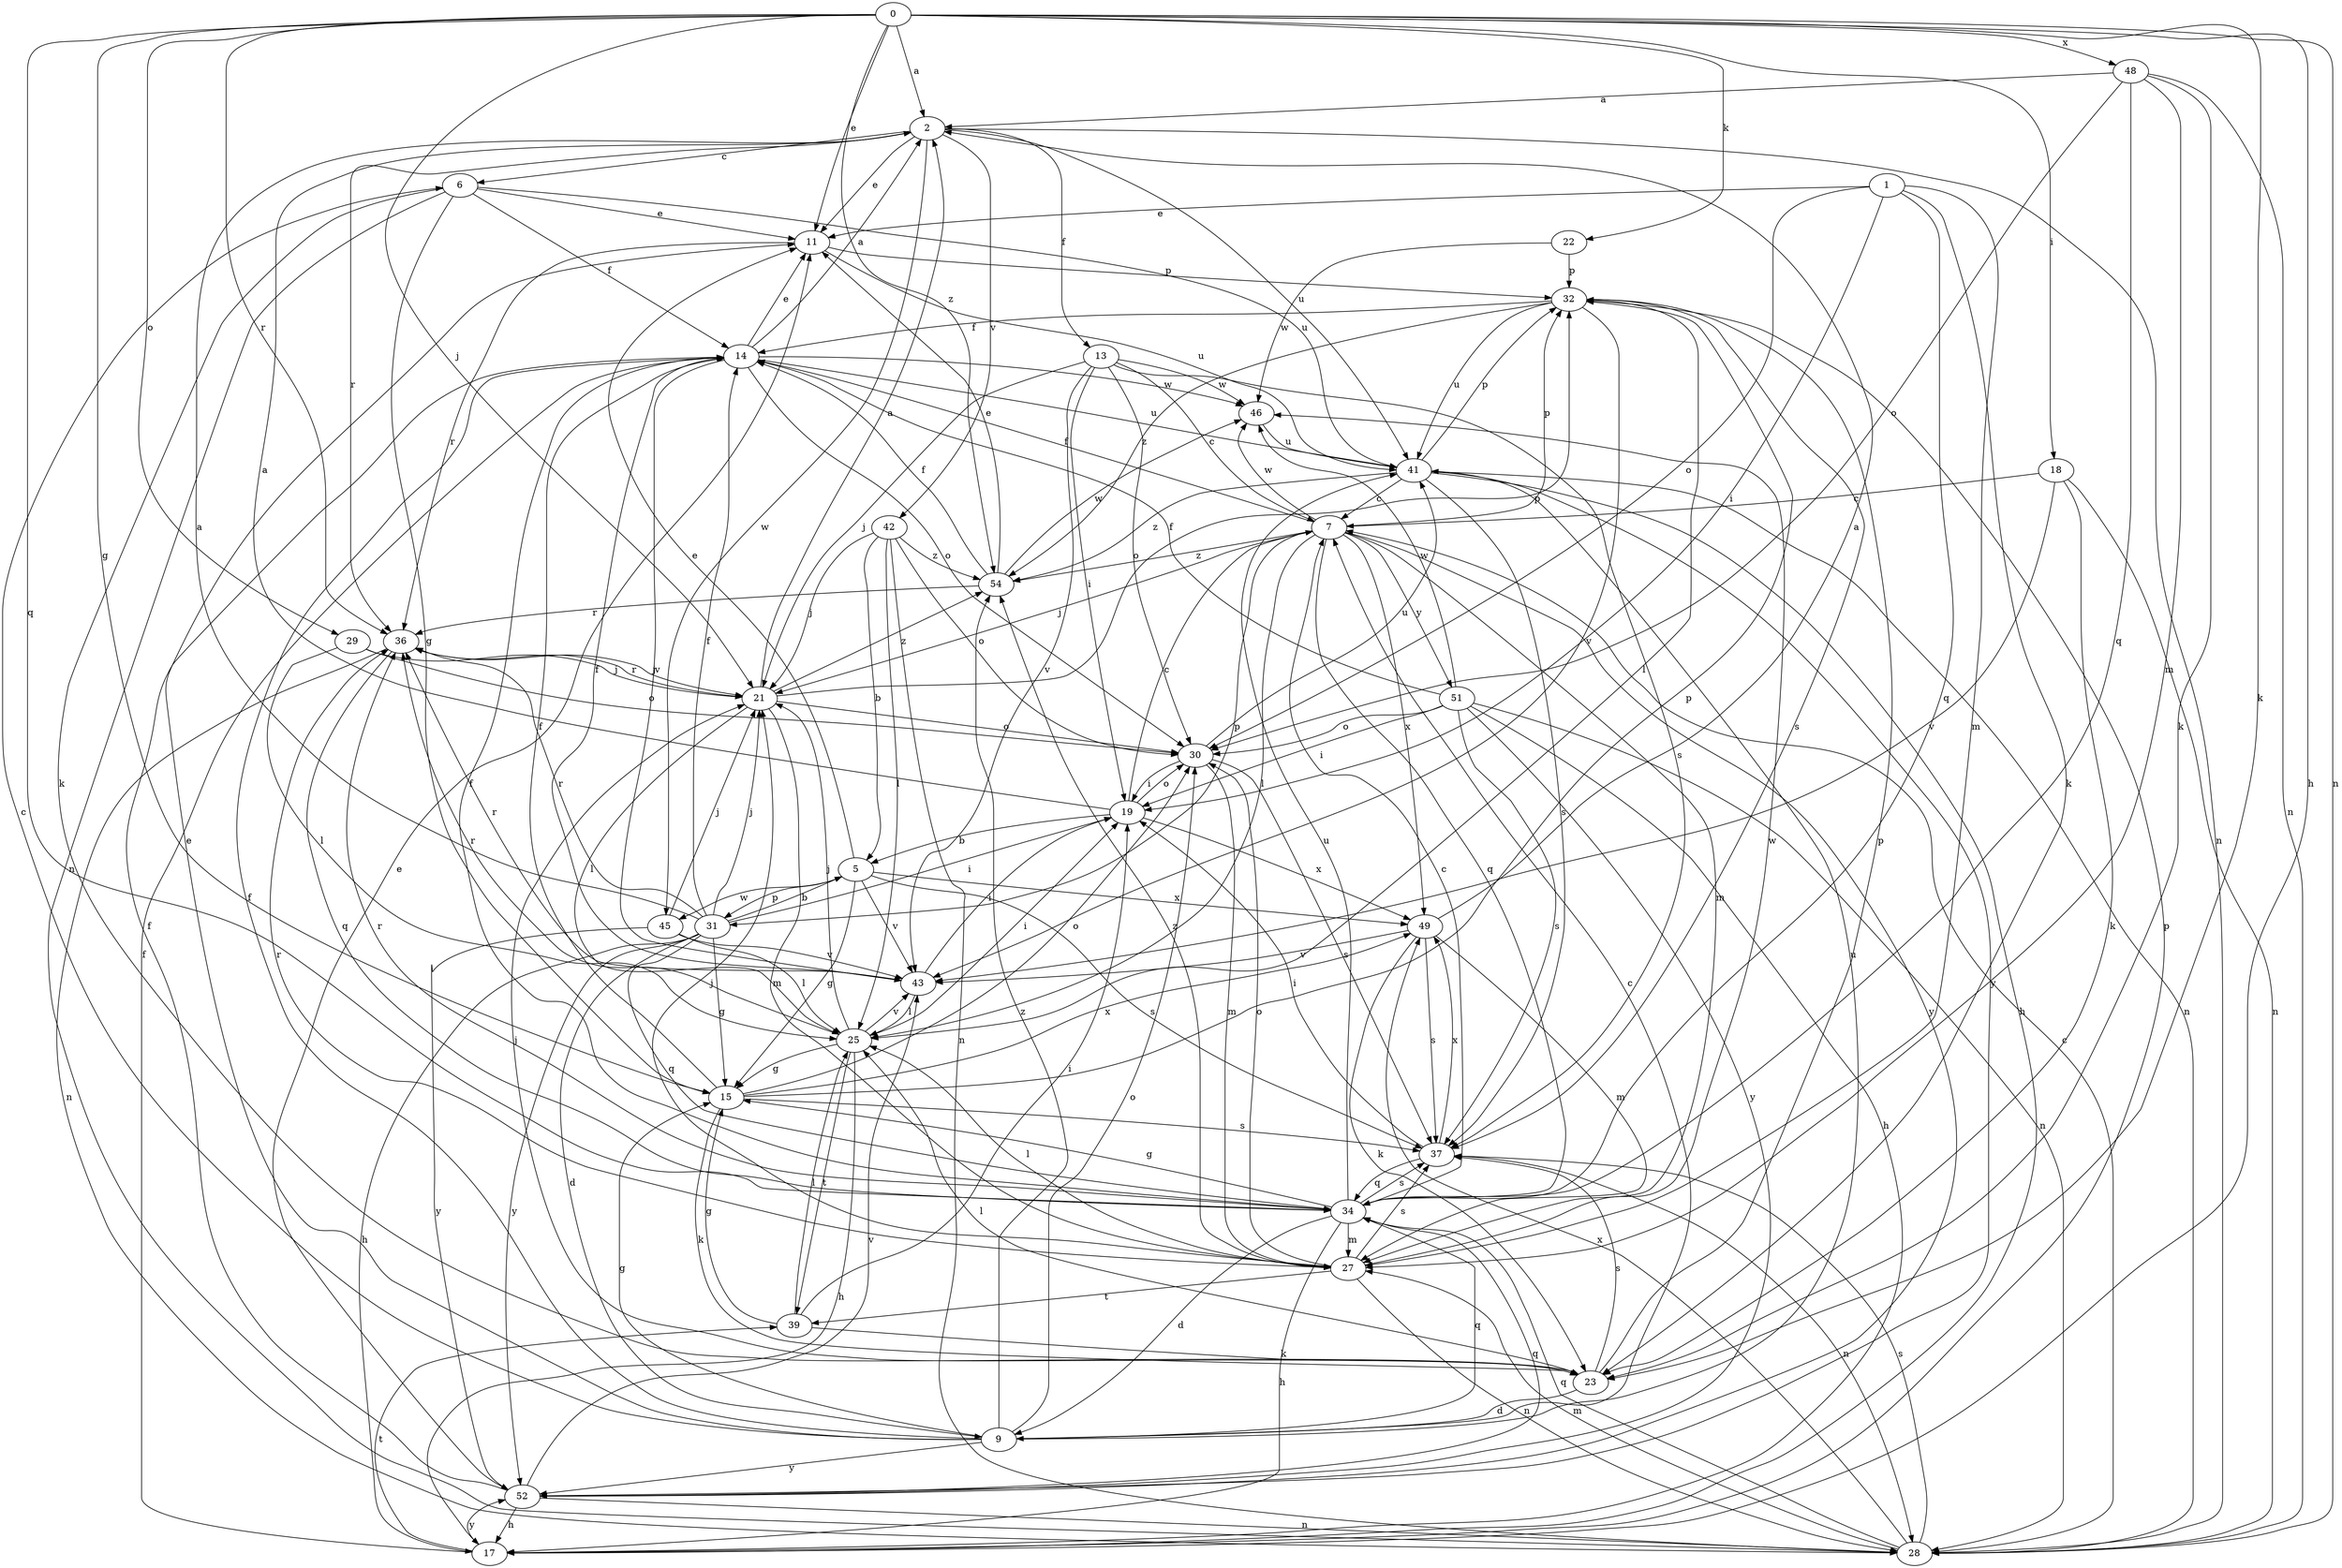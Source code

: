 strict digraph  {
0;
1;
2;
5;
6;
7;
9;
11;
13;
14;
15;
17;
18;
19;
21;
22;
23;
25;
27;
28;
29;
30;
31;
32;
34;
36;
37;
39;
41;
42;
43;
45;
46;
48;
49;
51;
52;
54;
0 -> 2  [label=a];
0 -> 11  [label=e];
0 -> 15  [label=g];
0 -> 17  [label=h];
0 -> 18  [label=i];
0 -> 21  [label=j];
0 -> 22  [label=k];
0 -> 23  [label=k];
0 -> 28  [label=n];
0 -> 29  [label=o];
0 -> 34  [label=q];
0 -> 36  [label=r];
0 -> 48  [label=x];
0 -> 54  [label=z];
1 -> 11  [label=e];
1 -> 19  [label=i];
1 -> 23  [label=k];
1 -> 27  [label=m];
1 -> 30  [label=o];
1 -> 34  [label=q];
2 -> 6  [label=c];
2 -> 11  [label=e];
2 -> 13  [label=f];
2 -> 28  [label=n];
2 -> 36  [label=r];
2 -> 41  [label=u];
2 -> 42  [label=v];
2 -> 45  [label=w];
5 -> 11  [label=e];
5 -> 15  [label=g];
5 -> 31  [label=p];
5 -> 37  [label=s];
5 -> 43  [label=v];
5 -> 45  [label=w];
5 -> 49  [label=x];
6 -> 11  [label=e];
6 -> 14  [label=f];
6 -> 15  [label=g];
6 -> 23  [label=k];
6 -> 28  [label=n];
6 -> 41  [label=u];
7 -> 14  [label=f];
7 -> 21  [label=j];
7 -> 25  [label=l];
7 -> 27  [label=m];
7 -> 31  [label=p];
7 -> 32  [label=p];
7 -> 34  [label=q];
7 -> 46  [label=w];
7 -> 49  [label=x];
7 -> 51  [label=y];
7 -> 52  [label=y];
7 -> 54  [label=z];
9 -> 6  [label=c];
9 -> 7  [label=c];
9 -> 11  [label=e];
9 -> 14  [label=f];
9 -> 15  [label=g];
9 -> 30  [label=o];
9 -> 34  [label=q];
9 -> 41  [label=u];
9 -> 52  [label=y];
9 -> 54  [label=z];
11 -> 32  [label=p];
11 -> 36  [label=r];
11 -> 41  [label=u];
13 -> 7  [label=c];
13 -> 19  [label=i];
13 -> 21  [label=j];
13 -> 30  [label=o];
13 -> 37  [label=s];
13 -> 43  [label=v];
13 -> 46  [label=w];
14 -> 2  [label=a];
14 -> 11  [label=e];
14 -> 30  [label=o];
14 -> 41  [label=u];
14 -> 43  [label=v];
14 -> 46  [label=w];
15 -> 14  [label=f];
15 -> 23  [label=k];
15 -> 30  [label=o];
15 -> 32  [label=p];
15 -> 37  [label=s];
15 -> 49  [label=x];
17 -> 14  [label=f];
17 -> 32  [label=p];
17 -> 39  [label=t];
17 -> 52  [label=y];
18 -> 7  [label=c];
18 -> 23  [label=k];
18 -> 28  [label=n];
18 -> 43  [label=v];
19 -> 2  [label=a];
19 -> 5  [label=b];
19 -> 7  [label=c];
19 -> 30  [label=o];
19 -> 49  [label=x];
21 -> 2  [label=a];
21 -> 25  [label=l];
21 -> 27  [label=m];
21 -> 30  [label=o];
21 -> 32  [label=p];
21 -> 36  [label=r];
21 -> 54  [label=z];
22 -> 32  [label=p];
22 -> 46  [label=w];
23 -> 9  [label=d];
23 -> 21  [label=j];
23 -> 25  [label=l];
23 -> 32  [label=p];
23 -> 37  [label=s];
25 -> 15  [label=g];
25 -> 17  [label=h];
25 -> 19  [label=i];
25 -> 21  [label=j];
25 -> 36  [label=r];
25 -> 39  [label=t];
25 -> 43  [label=v];
27 -> 21  [label=j];
27 -> 25  [label=l];
27 -> 28  [label=n];
27 -> 30  [label=o];
27 -> 36  [label=r];
27 -> 37  [label=s];
27 -> 39  [label=t];
27 -> 46  [label=w];
27 -> 54  [label=z];
28 -> 7  [label=c];
28 -> 27  [label=m];
28 -> 34  [label=q];
28 -> 37  [label=s];
28 -> 49  [label=x];
29 -> 21  [label=j];
29 -> 25  [label=l];
29 -> 30  [label=o];
30 -> 19  [label=i];
30 -> 27  [label=m];
30 -> 37  [label=s];
30 -> 41  [label=u];
31 -> 2  [label=a];
31 -> 5  [label=b];
31 -> 9  [label=d];
31 -> 14  [label=f];
31 -> 15  [label=g];
31 -> 17  [label=h];
31 -> 19  [label=i];
31 -> 21  [label=j];
31 -> 34  [label=q];
31 -> 36  [label=r];
31 -> 52  [label=y];
32 -> 14  [label=f];
32 -> 25  [label=l];
32 -> 37  [label=s];
32 -> 41  [label=u];
32 -> 43  [label=v];
32 -> 54  [label=z];
34 -> 7  [label=c];
34 -> 9  [label=d];
34 -> 14  [label=f];
34 -> 15  [label=g];
34 -> 17  [label=h];
34 -> 27  [label=m];
34 -> 36  [label=r];
34 -> 37  [label=s];
34 -> 41  [label=u];
36 -> 21  [label=j];
36 -> 28  [label=n];
36 -> 34  [label=q];
37 -> 19  [label=i];
37 -> 28  [label=n];
37 -> 34  [label=q];
37 -> 49  [label=x];
39 -> 15  [label=g];
39 -> 19  [label=i];
39 -> 23  [label=k];
39 -> 25  [label=l];
41 -> 7  [label=c];
41 -> 17  [label=h];
41 -> 28  [label=n];
41 -> 32  [label=p];
41 -> 37  [label=s];
41 -> 52  [label=y];
41 -> 54  [label=z];
42 -> 5  [label=b];
42 -> 21  [label=j];
42 -> 25  [label=l];
42 -> 28  [label=n];
42 -> 30  [label=o];
42 -> 54  [label=z];
43 -> 14  [label=f];
43 -> 19  [label=i];
43 -> 25  [label=l];
43 -> 36  [label=r];
45 -> 21  [label=j];
45 -> 25  [label=l];
45 -> 43  [label=v];
45 -> 52  [label=y];
46 -> 41  [label=u];
48 -> 2  [label=a];
48 -> 23  [label=k];
48 -> 27  [label=m];
48 -> 28  [label=n];
48 -> 30  [label=o];
48 -> 34  [label=q];
49 -> 2  [label=a];
49 -> 23  [label=k];
49 -> 27  [label=m];
49 -> 37  [label=s];
49 -> 43  [label=v];
51 -> 14  [label=f];
51 -> 17  [label=h];
51 -> 19  [label=i];
51 -> 28  [label=n];
51 -> 30  [label=o];
51 -> 37  [label=s];
51 -> 46  [label=w];
51 -> 52  [label=y];
52 -> 11  [label=e];
52 -> 14  [label=f];
52 -> 17  [label=h];
52 -> 28  [label=n];
52 -> 34  [label=q];
52 -> 43  [label=v];
54 -> 11  [label=e];
54 -> 14  [label=f];
54 -> 36  [label=r];
54 -> 46  [label=w];
}
